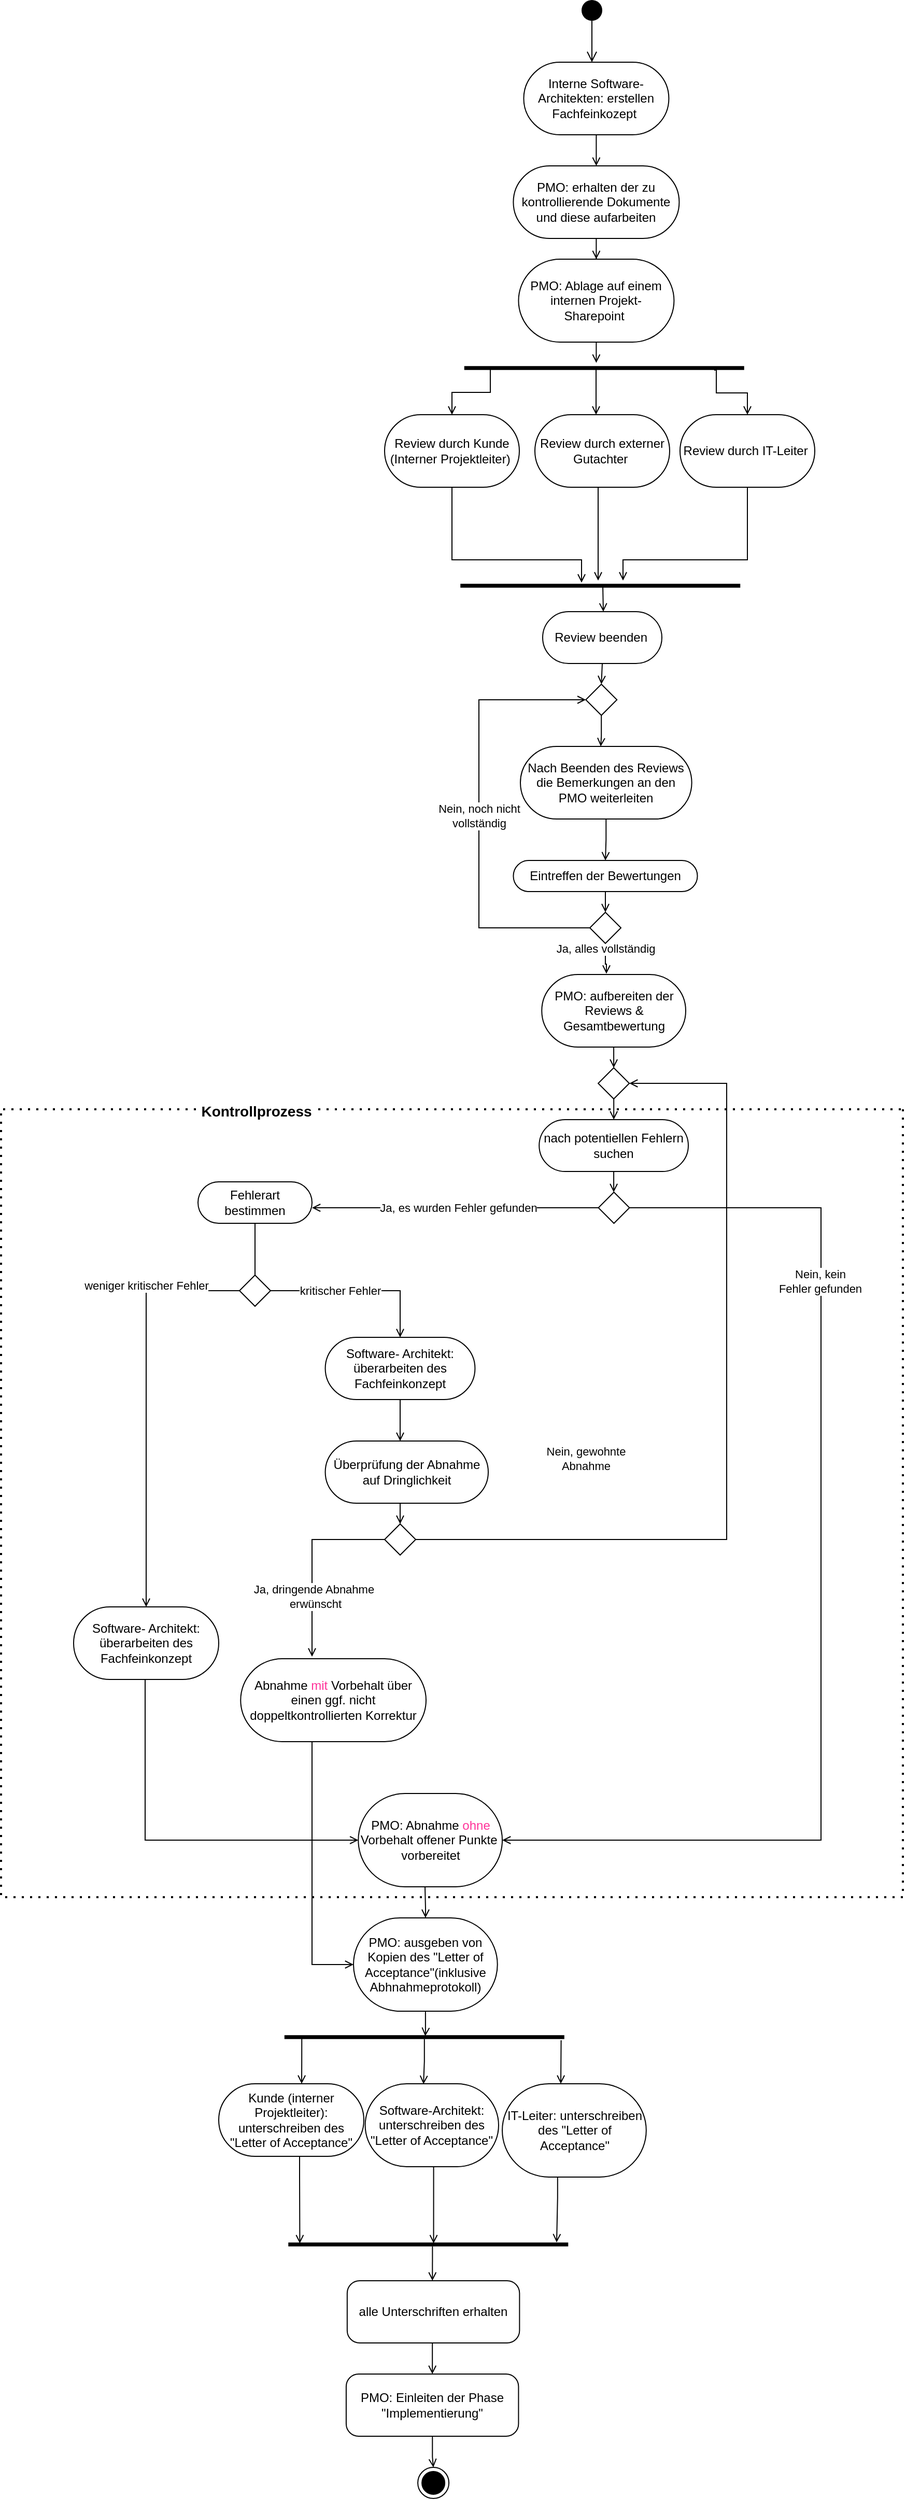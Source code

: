 <mxfile version="15.4.0" type="device"><diagram name="Page-1" id="0783ab3e-0a74-02c8-0abd-f7b4e66b4bec"><mxGraphModel dx="2187" dy="1852" grid="1" gridSize="10" guides="1" tooltips="1" connect="1" arrows="1" fold="1" page="1" pageScale="1" pageWidth="850" pageHeight="1100" background="none" math="0" shadow="0"><root><mxCell id="0"/><mxCell id="1" parent="0"/><mxCell id="ULhMSl2Y7lScJVa_O-WQ-25" style="edgeStyle=orthogonalEdgeStyle;rounded=1;orthogonalLoop=1;jettySize=auto;html=1;exitX=0.5;exitY=1;exitDx=0;exitDy=0;entryX=0.5;entryY=0;entryDx=0;entryDy=0;endArrow=open;endFill=0;" parent="1" source="ULhMSl2Y7lScJVa_O-WQ-11" target="ULhMSl2Y7lScJVa_O-WQ-12" edge="1"><mxGeometry relative="1" as="geometry"><Array as="points"><mxPoint x="434" y="120"/><mxPoint x="434" y="120"/></Array></mxGeometry></mxCell><mxCell id="ULhMSl2Y7lScJVa_O-WQ-11" value="&lt;span style=&quot;font-family: &amp;#34;helvetica&amp;#34;&quot;&gt;Interne Software-Architekten: erstellen Fachfeinkozept&amp;nbsp;&lt;/span&gt;" style="rounded=1;whiteSpace=wrap;html=1;shadow=0;comic=0;labelBackgroundColor=none;strokeWidth=1;fontFamily=Verdana;fontSize=12;align=center;arcSize=50;" parent="1" vertex="1"><mxGeometry x="364.22" y="40" width="140" height="70" as="geometry"/></mxCell><mxCell id="zOavqO849AtppEhMKs_c-85" value="" style="edgeStyle=orthogonalEdgeStyle;rounded=0;orthogonalLoop=1;jettySize=auto;html=1;endArrow=open;endFill=0;" parent="1" source="ULhMSl2Y7lScJVa_O-WQ-12" target="ULhMSl2Y7lScJVa_O-WQ-13" edge="1"><mxGeometry relative="1" as="geometry"/></mxCell><mxCell id="ULhMSl2Y7lScJVa_O-WQ-12" value="&lt;span style=&quot;font-family: &amp;#34;helvetica&amp;#34;&quot;&gt;PMO: erhalten der zu kontrollierende Dokumente und diese aufarbeiten&lt;/span&gt;" style="rounded=1;whiteSpace=wrap;html=1;shadow=0;comic=0;labelBackgroundColor=none;strokeWidth=1;fontFamily=Verdana;fontSize=12;align=center;arcSize=50;" parent="1" vertex="1"><mxGeometry x="354.22" y="140" width="160" height="70" as="geometry"/></mxCell><mxCell id="zOavqO849AtppEhMKs_c-88" style="edgeStyle=orthogonalEdgeStyle;rounded=0;orthogonalLoop=1;jettySize=auto;html=1;endArrow=open;endFill=0;" parent="1" source="ULhMSl2Y7lScJVa_O-WQ-13" edge="1"><mxGeometry relative="1" as="geometry"><mxPoint x="434.22" y="330" as="targetPoint"/></mxGeometry></mxCell><mxCell id="ULhMSl2Y7lScJVa_O-WQ-13" value="&lt;span style=&quot;font-family: &amp;#34;helvetica&amp;#34;&quot;&gt;PMO: Ablage auf einem internen Projekt-Sharepoint&amp;nbsp;&lt;/span&gt;" style="rounded=1;whiteSpace=wrap;html=1;shadow=0;comic=0;labelBackgroundColor=none;strokeWidth=1;fontFamily=Verdana;fontSize=12;align=center;arcSize=50;" parent="1" vertex="1"><mxGeometry x="359.22" y="230" width="150" height="80" as="geometry"/></mxCell><mxCell id="ULhMSl2Y7lScJVa_O-WQ-40" style="edgeStyle=orthogonalEdgeStyle;rounded=0;orthogonalLoop=1;jettySize=auto;html=1;endArrow=open;endFill=0;" parent="1" edge="1"><mxGeometry relative="1" as="geometry"><mxPoint x="436" y="540" as="targetPoint"/><mxPoint x="436" y="450" as="sourcePoint"/></mxGeometry></mxCell><mxCell id="ULhMSl2Y7lScJVa_O-WQ-14" value="&lt;span style=&quot;font-family: &amp;#34;helvetica&amp;#34;&quot;&gt;Review durch externer Gutachter&amp;nbsp;&lt;/span&gt;" style="rounded=1;whiteSpace=wrap;html=1;shadow=0;comic=0;labelBackgroundColor=none;strokeWidth=1;fontFamily=Verdana;fontSize=12;align=center;arcSize=50;" parent="1" vertex="1"><mxGeometry x="375" y="380" width="130" height="70" as="geometry"/></mxCell><mxCell id="ULhMSl2Y7lScJVa_O-WQ-39" style="edgeStyle=orthogonalEdgeStyle;rounded=0;orthogonalLoop=1;jettySize=auto;html=1;exitX=0.5;exitY=1;exitDx=0;exitDy=0;endArrow=open;endFill=0;" parent="1" source="ULhMSl2Y7lScJVa_O-WQ-16" edge="1"><mxGeometry relative="1" as="geometry"><mxPoint x="420" y="542" as="targetPoint"/><Array as="points"><mxPoint x="295" y="520"/><mxPoint x="420" y="520"/><mxPoint x="420" y="542"/></Array></mxGeometry></mxCell><mxCell id="ULhMSl2Y7lScJVa_O-WQ-16" value="&lt;span style=&quot;font-family: &amp;#34;helvetica&amp;#34;&quot;&gt;Review durch Kunde (Interner Projektleiter)&amp;nbsp;&lt;/span&gt;" style="rounded=1;whiteSpace=wrap;html=1;shadow=0;comic=0;labelBackgroundColor=none;strokeWidth=1;fontFamily=Verdana;fontSize=12;align=center;arcSize=50;" parent="1" vertex="1"><mxGeometry x="230" y="380" width="130" height="70" as="geometry"/></mxCell><mxCell id="zOavqO849AtppEhMKs_c-89" style="edgeStyle=orthogonalEdgeStyle;rounded=0;orthogonalLoop=1;jettySize=auto;html=1;endArrow=open;endFill=0;" parent="1" source="ULhMSl2Y7lScJVa_O-WQ-17" edge="1"><mxGeometry relative="1" as="geometry"><mxPoint x="460" y="540" as="targetPoint"/><Array as="points"><mxPoint x="580" y="520"/><mxPoint x="460" y="520"/></Array></mxGeometry></mxCell><mxCell id="ULhMSl2Y7lScJVa_O-WQ-17" value="&lt;span style=&quot;font-family: &amp;#34;helvetica&amp;#34;&quot;&gt;Review durch IT-Leiter&amp;nbsp;&lt;/span&gt;" style="rounded=1;whiteSpace=wrap;html=1;shadow=0;comic=0;labelBackgroundColor=none;strokeWidth=1;fontFamily=Verdana;fontSize=12;align=center;arcSize=50;" parent="1" vertex="1"><mxGeometry x="515" y="380" width="130" height="70" as="geometry"/></mxCell><mxCell id="ULhMSl2Y7lScJVa_O-WQ-21" value="" style="ellipse;fillColor=#000000;strokeColor=none;" parent="1" vertex="1"><mxGeometry x="420" y="-20" width="20" height="20" as="geometry"/></mxCell><mxCell id="ULhMSl2Y7lScJVa_O-WQ-22" style="edgeStyle=orthogonalEdgeStyle;rounded=0;orthogonalLoop=1;jettySize=auto;html=1;exitX=0.5;exitY=1;exitDx=0;exitDy=0;" parent="1" source="ULhMSl2Y7lScJVa_O-WQ-21" target="ULhMSl2Y7lScJVa_O-WQ-21" edge="1"><mxGeometry relative="1" as="geometry"/></mxCell><mxCell id="ULhMSl2Y7lScJVa_O-WQ-23" value="" style="endArrow=open;startArrow=none;endFill=0;startFill=0;endSize=8;html=1;verticalAlign=bottom;labelBackgroundColor=none;strokeWidth=1;rounded=0;edgeStyle=orthogonalEdgeStyle;exitX=0.5;exitY=1;exitDx=0;exitDy=0;" parent="1" source="ULhMSl2Y7lScJVa_O-WQ-21" edge="1"><mxGeometry width="160" relative="1" as="geometry"><mxPoint x="320" y="20" as="sourcePoint"/><mxPoint x="430" y="40" as="targetPoint"/></mxGeometry></mxCell><mxCell id="ULhMSl2Y7lScJVa_O-WQ-35" style="edgeStyle=orthogonalEdgeStyle;rounded=0;orthogonalLoop=1;jettySize=auto;html=1;entryX=0.5;entryY=0;entryDx=0;entryDy=0;endArrow=open;endFill=0;exitX=0.767;exitY=0.907;exitDx=0;exitDy=0;exitPerimeter=0;" parent="1" source="ULhMSl2Y7lScJVa_O-WQ-27" target="ULhMSl2Y7lScJVa_O-WQ-16" edge="1"><mxGeometry relative="1" as="geometry"/></mxCell><mxCell id="ULhMSl2Y7lScJVa_O-WQ-36" style="edgeStyle=orthogonalEdgeStyle;rounded=0;orthogonalLoop=1;jettySize=auto;html=1;entryX=0.5;entryY=0;entryDx=0;entryDy=0;endArrow=open;endFill=0;exitX=0.767;exitY=0.525;exitDx=0;exitDy=0;exitPerimeter=0;" parent="1" edge="1"><mxGeometry relative="1" as="geometry"><mxPoint x="429.125" y="336.001" as="sourcePoint"/><mxPoint x="434" y="380" as="targetPoint"/><Array as="points"><mxPoint x="434" y="336"/></Array></mxGeometry></mxCell><mxCell id="ULhMSl2Y7lScJVa_O-WQ-37" style="edgeStyle=orthogonalEdgeStyle;rounded=0;orthogonalLoop=1;jettySize=auto;html=1;endArrow=open;endFill=0;exitX=1.033;exitY=0.107;exitDx=0;exitDy=0;exitPerimeter=0;" parent="1" source="ULhMSl2Y7lScJVa_O-WQ-27" target="ULhMSl2Y7lScJVa_O-WQ-17" edge="1"><mxGeometry relative="1" as="geometry"><Array as="points"><mxPoint x="550" y="337"/><mxPoint x="550" y="359"/><mxPoint x="580" y="359"/></Array></mxGeometry></mxCell><mxCell id="ULhMSl2Y7lScJVa_O-WQ-27" value="" style="html=1;points=[];perimeter=orthogonalPerimeter;fillColor=#000000;strokeColor=none;rotation=90;" parent="1" vertex="1"><mxGeometry x="440" y="200" width="3.75" height="270" as="geometry"/></mxCell><mxCell id="zOavqO849AtppEhMKs_c-68" style="edgeStyle=orthogonalEdgeStyle;rounded=0;orthogonalLoop=1;jettySize=auto;html=1;entryX=0.5;entryY=0;entryDx=0;entryDy=0;endArrow=open;endFill=0;" parent="1" source="ULhMSl2Y7lScJVa_O-WQ-42" target="zOavqO849AtppEhMKs_c-67" edge="1"><mxGeometry relative="1" as="geometry"/></mxCell><mxCell id="ULhMSl2Y7lScJVa_O-WQ-42" value="&lt;span style=&quot;font-family: &amp;#34;helvetica&amp;#34;&quot;&gt;Nach Beenden des Reviews die Bemerkungen an den PMO weiterleiten&lt;/span&gt;" style="rounded=1;whiteSpace=wrap;html=1;shadow=0;comic=0;labelBackgroundColor=none;strokeWidth=1;fontFamily=Verdana;fontSize=12;align=center;arcSize=50;" parent="1" vertex="1"><mxGeometry x="361" y="700" width="165.31" height="70" as="geometry"/></mxCell><mxCell id="ULhMSl2Y7lScJVa_O-WQ-44" value="" style="html=1;points=[];perimeter=orthogonalPerimeter;fillColor=#000000;strokeColor=none;rotation=90;" parent="1" vertex="1"><mxGeometry x="436.25" y="410" width="3.75" height="270" as="geometry"/></mxCell><mxCell id="ULhMSl2Y7lScJVa_O-WQ-50" style="edgeStyle=orthogonalEdgeStyle;rounded=0;orthogonalLoop=1;jettySize=auto;html=1;endArrow=open;endFill=0;entryX=0.449;entryY=-0.011;entryDx=0;entryDy=0;entryPerimeter=0;" parent="1" source="ULhMSl2Y7lScJVa_O-WQ-48" target="ULhMSl2Y7lScJVa_O-WQ-67" edge="1"><mxGeometry relative="1" as="geometry"><mxPoint x="444.13" y="920" as="targetPoint"/></mxGeometry></mxCell><mxCell id="ULhMSl2Y7lScJVa_O-WQ-55" value="Ja, alles vollständig" style="edgeLabel;html=1;align=center;verticalAlign=middle;resizable=0;points=[];" parent="ULhMSl2Y7lScJVa_O-WQ-50" vertex="1" connectable="0"><mxGeometry x="0.2" y="4" relative="1" as="geometry"><mxPoint x="-4" y="-13" as="offset"/></mxGeometry></mxCell><mxCell id="ULhMSl2Y7lScJVa_O-WQ-51" value="Nein, noch nicht &lt;br&gt;vollständig" style="edgeStyle=orthogonalEdgeStyle;rounded=0;orthogonalLoop=1;jettySize=auto;html=1;exitX=0;exitY=0.5;exitDx=0;exitDy=0;endArrow=open;endFill=0;entryX=0;entryY=0.5;entryDx=0;entryDy=0;" parent="1" source="ULhMSl2Y7lScJVa_O-WQ-48" target="ULhMSl2Y7lScJVa_O-WQ-57" edge="1"><mxGeometry relative="1" as="geometry"><mxPoint x="311.13" y="760" as="targetPoint"/><Array as="points"><mxPoint x="321" y="875"/><mxPoint x="321" y="655"/></Array></mxGeometry></mxCell><mxCell id="ULhMSl2Y7lScJVa_O-WQ-48" value="" style="rhombus;" parent="1" vertex="1"><mxGeometry x="428" y="860" width="30" height="30" as="geometry"/></mxCell><mxCell id="ULhMSl2Y7lScJVa_O-WQ-61" value="" style="edgeStyle=orthogonalEdgeStyle;rounded=0;orthogonalLoop=1;jettySize=auto;html=1;endArrow=open;endFill=0;entryX=0.469;entryY=0;entryDx=0;entryDy=0;entryPerimeter=0;" parent="1" source="ULhMSl2Y7lScJVa_O-WQ-57" target="ULhMSl2Y7lScJVa_O-WQ-42" edge="1"><mxGeometry relative="1" as="geometry"><mxPoint x="444.13" y="700" as="targetPoint"/></mxGeometry></mxCell><mxCell id="ULhMSl2Y7lScJVa_O-WQ-57" value="" style="rhombus;" parent="1" vertex="1"><mxGeometry x="424.13" y="640" width="30" height="30" as="geometry"/></mxCell><mxCell id="ULhMSl2Y7lScJVa_O-WQ-65" style="edgeStyle=orthogonalEdgeStyle;rounded=0;orthogonalLoop=1;jettySize=auto;html=1;exitX=0.5;exitY=1;exitDx=0;exitDy=0;entryX=0.5;entryY=0;entryDx=0;entryDy=0;endArrow=open;endFill=0;" parent="1" source="ULhMSl2Y7lScJVa_O-WQ-62" target="ULhMSl2Y7lScJVa_O-WQ-57" edge="1"><mxGeometry relative="1" as="geometry"/></mxCell><mxCell id="ULhMSl2Y7lScJVa_O-WQ-62" value="&lt;span style=&quot;font-family: &amp;#34;helvetica&amp;#34;&quot;&gt;Review beenden&amp;nbsp;&lt;/span&gt;" style="rounded=1;whiteSpace=wrap;html=1;shadow=0;comic=0;labelBackgroundColor=none;strokeWidth=1;fontFamily=Verdana;fontSize=12;align=center;arcSize=50;" parent="1" vertex="1"><mxGeometry x="382.5" y="570" width="115" height="50" as="geometry"/></mxCell><mxCell id="zOavqO849AtppEhMKs_c-75" value="" style="edgeStyle=orthogonalEdgeStyle;rounded=0;orthogonalLoop=1;jettySize=auto;html=1;endArrow=open;endFill=0;" parent="1" source="ULhMSl2Y7lScJVa_O-WQ-67" target="zOavqO849AtppEhMKs_c-73" edge="1"><mxGeometry relative="1" as="geometry"/></mxCell><mxCell id="ULhMSl2Y7lScJVa_O-WQ-67" value="&lt;span style=&quot;font-family: &amp;#34;helvetica&amp;#34;&quot;&gt;PMO: aufbereiten der Reviews &amp;amp; Gesamtbewertung&lt;/span&gt;" style="rounded=1;whiteSpace=wrap;html=1;shadow=0;comic=0;labelBackgroundColor=none;strokeWidth=1;fontFamily=Verdana;fontSize=12;align=center;arcSize=50;" parent="1" vertex="1"><mxGeometry x="381.63" y="920" width="138.87" height="70" as="geometry"/></mxCell><mxCell id="ULhMSl2Y7lScJVa_O-WQ-73" style="edgeStyle=orthogonalEdgeStyle;rounded=0;orthogonalLoop=1;jettySize=auto;html=1;endArrow=open;endFill=0;exitX=1;exitY=0.5;exitDx=0;exitDy=0;entryX=1;entryY=0.5;entryDx=0;entryDy=0;" parent="1" source="ULhMSl2Y7lScJVa_O-WQ-68" target="zOavqO849AtppEhMKs_c-11" edge="1"><mxGeometry relative="1" as="geometry"><mxPoint x="329.425" y="1894.03" as="targetPoint"/><mxPoint x="495.371" y="1117.049" as="sourcePoint"/><Array as="points"><mxPoint x="651" y="1145"/><mxPoint x="651" y="1755"/></Array></mxGeometry></mxCell><mxCell id="zOavqO849AtppEhMKs_c-9" value="Nein, kein &lt;br&gt;Fehler gefunden" style="edgeLabel;html=1;align=center;verticalAlign=middle;resizable=0;points=[];" parent="ULhMSl2Y7lScJVa_O-WQ-73" vertex="1" connectable="0"><mxGeometry x="-0.548" relative="1" as="geometry"><mxPoint x="-1" y="6" as="offset"/></mxGeometry></mxCell><mxCell id="ULhMSl2Y7lScJVa_O-WQ-74" style="edgeStyle=orthogonalEdgeStyle;rounded=0;orthogonalLoop=1;jettySize=auto;html=1;endArrow=open;endFill=0;exitX=0;exitY=0.5;exitDx=0;exitDy=0;" parent="1" source="ULhMSl2Y7lScJVa_O-WQ-68" target="ULhMSl2Y7lScJVa_O-WQ-76" edge="1"><mxGeometry relative="1" as="geometry"><mxPoint x="150.13" y="1115" as="targetPoint"/><Array as="points"><mxPoint x="200" y="1145"/><mxPoint x="200" y="1145"/></Array><mxPoint x="434.43" y="1114.76" as="sourcePoint"/></mxGeometry></mxCell><mxCell id="ULhMSl2Y7lScJVa_O-WQ-75" value="Ja, es wurden Fehler gefunden" style="edgeLabel;html=1;align=center;verticalAlign=middle;resizable=0;points=[];" parent="ULhMSl2Y7lScJVa_O-WQ-74" vertex="1" connectable="0"><mxGeometry x="-0.024" y="3" relative="1" as="geometry"><mxPoint x="-1" y="-3" as="offset"/></mxGeometry></mxCell><mxCell id="ULhMSl2Y7lScJVa_O-WQ-68" value="" style="rhombus;" parent="1" vertex="1"><mxGeometry x="436.25" y="1130" width="30" height="30" as="geometry"/></mxCell><mxCell id="ULhMSl2Y7lScJVa_O-WQ-77" style="edgeStyle=orthogonalEdgeStyle;rounded=0;orthogonalLoop=1;jettySize=auto;html=1;exitX=0.5;exitY=1;exitDx=0;exitDy=0;endArrow=open;endFill=0;entryX=0.5;entryY=0;entryDx=0;entryDy=0;" parent="1" source="ULhMSl2Y7lScJVa_O-WQ-76" target="ULhMSl2Y7lScJVa_O-WQ-78" edge="1"><mxGeometry relative="1" as="geometry"><mxPoint x="49" y="1220" as="targetPoint"/><Array as="points"><mxPoint x="105" y="1230"/><mxPoint x="105" y="1230"/></Array></mxGeometry></mxCell><mxCell id="ULhMSl2Y7lScJVa_O-WQ-76" value="&lt;span style=&quot;font-family: &amp;#34;helvetica&amp;#34;&quot;&gt;Fehlerart bestimmen&lt;/span&gt;" style="rounded=1;whiteSpace=wrap;html=1;shadow=0;comic=0;labelBackgroundColor=none;strokeWidth=1;fontFamily=Verdana;fontSize=12;align=center;arcSize=50;" parent="1" vertex="1"><mxGeometry x="50" y="1120" width="110" height="40" as="geometry"/></mxCell><mxCell id="ULhMSl2Y7lScJVa_O-WQ-79" style="edgeStyle=orthogonalEdgeStyle;rounded=0;orthogonalLoop=1;jettySize=auto;html=1;endArrow=open;endFill=0;exitX=0;exitY=0.5;exitDx=0;exitDy=0;entryX=0.5;entryY=0;entryDx=0;entryDy=0;" parent="1" source="ULhMSl2Y7lScJVa_O-WQ-78" target="zOavqO849AtppEhMKs_c-10" edge="1"><mxGeometry relative="1" as="geometry"><mxPoint x="-80" y="1340" as="targetPoint"/><mxPoint x="34.44" y="1194.41" as="sourcePoint"/></mxGeometry></mxCell><mxCell id="ULhMSl2Y7lScJVa_O-WQ-82" value="weniger kritischer Fehler" style="edgeLabel;html=1;align=center;verticalAlign=middle;resizable=0;points=[];" parent="ULhMSl2Y7lScJVa_O-WQ-79" vertex="1" connectable="0"><mxGeometry x="-0.08" y="-3" relative="1" as="geometry"><mxPoint x="3" y="-97" as="offset"/></mxGeometry></mxCell><mxCell id="zOavqO849AtppEhMKs_c-25" style="edgeStyle=orthogonalEdgeStyle;rounded=0;orthogonalLoop=1;jettySize=auto;html=1;endArrow=open;endFill=0;" parent="1" source="ULhMSl2Y7lScJVa_O-WQ-78" target="zOavqO849AtppEhMKs_c-24" edge="1"><mxGeometry relative="1" as="geometry"/></mxCell><mxCell id="zOavqO849AtppEhMKs_c-36" value="kritischer Fehler" style="edgeLabel;html=1;align=center;verticalAlign=middle;resizable=0;points=[];" parent="zOavqO849AtppEhMKs_c-25" vertex="1" connectable="0"><mxGeometry x="-0.213" relative="1" as="geometry"><mxPoint as="offset"/></mxGeometry></mxCell><mxCell id="ULhMSl2Y7lScJVa_O-WQ-78" value="" style="rhombus;" parent="1" vertex="1"><mxGeometry x="90" y="1210" width="30" height="30" as="geometry"/></mxCell><mxCell id="zOavqO849AtppEhMKs_c-12" style="edgeStyle=orthogonalEdgeStyle;rounded=0;orthogonalLoop=1;jettySize=auto;html=1;endArrow=open;endFill=0;entryX=0;entryY=0.5;entryDx=0;entryDy=0;" parent="1" source="zOavqO849AtppEhMKs_c-10" target="zOavqO849AtppEhMKs_c-11" edge="1"><mxGeometry relative="1" as="geometry"><mxPoint x="140" y="1855" as="targetPoint"/><Array as="points"><mxPoint x="-1" y="1755"/></Array></mxGeometry></mxCell><mxCell id="zOavqO849AtppEhMKs_c-10" value="&lt;span style=&quot;font-family: &amp;#34;helvetica&amp;#34;&quot;&gt;Software- Architekt: überarbeiten des Fachfeinkonzept&lt;/span&gt;" style="rounded=1;whiteSpace=wrap;html=1;shadow=0;comic=0;labelBackgroundColor=none;strokeWidth=1;fontFamily=Verdana;fontSize=12;align=center;arcSize=50;" parent="1" vertex="1"><mxGeometry x="-70" y="1530" width="140" height="70" as="geometry"/></mxCell><mxCell id="zOavqO849AtppEhMKs_c-77" style="edgeStyle=orthogonalEdgeStyle;rounded=0;orthogonalLoop=1;jettySize=auto;html=1;endArrow=open;endFill=0;" parent="1" target="zOavqO849AtppEhMKs_c-38" edge="1"><mxGeometry relative="1" as="geometry"><mxPoint x="269" y="1800" as="sourcePoint"/><Array as="points"/></mxGeometry></mxCell><mxCell id="zOavqO849AtppEhMKs_c-11" value="&lt;font face=&quot;helvetica&quot;&gt;PMO: Abnahme &lt;font color=&quot;#ff3399&quot;&gt;ohne&lt;/font&gt; Vorbehalt offener Punkte&amp;nbsp; vorbereitet&lt;/font&gt;" style="rounded=1;whiteSpace=wrap;html=1;shadow=0;comic=0;labelBackgroundColor=none;strokeWidth=1;fontFamily=Verdana;fontSize=12;align=center;arcSize=50;" parent="1" vertex="1"><mxGeometry x="204.66" y="1710" width="138.87" height="90" as="geometry"/></mxCell><mxCell id="zOavqO849AtppEhMKs_c-28" style="edgeStyle=orthogonalEdgeStyle;rounded=0;orthogonalLoop=1;jettySize=auto;html=1;endArrow=open;endFill=0;entryX=1;entryY=0.5;entryDx=0;entryDy=0;" parent="1" source="zOavqO849AtppEhMKs_c-14" target="zOavqO849AtppEhMKs_c-73" edge="1"><mxGeometry relative="1" as="geometry"><mxPoint x="450" y="1150" as="targetPoint"/><Array as="points"><mxPoint x="560" y="1465"/><mxPoint x="560" y="1025"/></Array></mxGeometry></mxCell><mxCell id="zOavqO849AtppEhMKs_c-29" value="Nein, gewohnte &lt;br&gt;Abnahme&lt;br&gt;" style="edgeLabel;html=1;align=center;verticalAlign=middle;resizable=0;points=[];" parent="zOavqO849AtppEhMKs_c-28" vertex="1" connectable="0"><mxGeometry x="-0.085" y="-2" relative="1" as="geometry"><mxPoint x="-138" y="3" as="offset"/></mxGeometry></mxCell><mxCell id="zOavqO849AtppEhMKs_c-30" style="edgeStyle=orthogonalEdgeStyle;rounded=0;orthogonalLoop=1;jettySize=auto;html=1;endArrow=open;endFill=0;" parent="1" source="zOavqO849AtppEhMKs_c-14" edge="1"><mxGeometry relative="1" as="geometry"><mxPoint x="160" y="1578" as="targetPoint"/><Array as="points"><mxPoint x="160" y="1465"/><mxPoint x="160" y="1578"/></Array></mxGeometry></mxCell><mxCell id="zOavqO849AtppEhMKs_c-31" value="Ja, dringende Abnahme&amp;nbsp;&lt;br&gt;erwünscht" style="edgeLabel;html=1;align=center;verticalAlign=middle;resizable=0;points=[];" parent="zOavqO849AtppEhMKs_c-30" vertex="1" connectable="0"><mxGeometry x="0.137" y="3" relative="1" as="geometry"><mxPoint y="21" as="offset"/></mxGeometry></mxCell><mxCell id="zOavqO849AtppEhMKs_c-14" value="" style="rhombus;" parent="1" vertex="1"><mxGeometry x="230" y="1450" width="30" height="30" as="geometry"/></mxCell><mxCell id="zOavqO849AtppEhMKs_c-58" style="edgeStyle=orthogonalEdgeStyle;rounded=0;orthogonalLoop=1;jettySize=auto;html=1;endArrow=open;endFill=0;" parent="1" source="zOavqO849AtppEhMKs_c-24" target="zOavqO849AtppEhMKs_c-57" edge="1"><mxGeometry relative="1" as="geometry"><Array as="points"><mxPoint x="245" y="1360"/><mxPoint x="245" y="1360"/></Array></mxGeometry></mxCell><mxCell id="zOavqO849AtppEhMKs_c-24" value="&lt;span style=&quot;font-family: &amp;#34;helvetica&amp;#34;&quot;&gt;Software- Architekt: überarbeiten des Fachfeinkonzept&lt;/span&gt;" style="rounded=1;whiteSpace=wrap;html=1;shadow=0;comic=0;labelBackgroundColor=none;strokeWidth=1;fontFamily=Verdana;fontSize=12;align=center;arcSize=50;" parent="1" vertex="1"><mxGeometry x="172.79" y="1270" width="144.43" height="60" as="geometry"/></mxCell><mxCell id="zOavqO849AtppEhMKs_c-37" style="edgeStyle=orthogonalEdgeStyle;rounded=0;orthogonalLoop=1;jettySize=auto;html=1;endArrow=open;endFill=0;entryX=0;entryY=0.5;entryDx=0;entryDy=0;" parent="1" source="zOavqO849AtppEhMKs_c-32" target="zOavqO849AtppEhMKs_c-38" edge="1"><mxGeometry relative="1" as="geometry"><Array as="points"><mxPoint x="160" y="1875"/></Array></mxGeometry></mxCell><mxCell id="zOavqO849AtppEhMKs_c-32" value="&lt;span style=&quot;font-family: &amp;#34;helvetica&amp;#34;&quot;&gt;Abnahme &lt;font color=&quot;#ff3399&quot;&gt;mit&lt;/font&gt; Vorbehalt über einen ggf. nicht doppeltkontrollierten Korrektur&lt;/span&gt;" style="rounded=1;whiteSpace=wrap;html=1;shadow=0;comic=0;labelBackgroundColor=none;strokeWidth=1;fontFamily=Verdana;fontSize=12;align=center;arcSize=50;" parent="1" vertex="1"><mxGeometry x="91.13" y="1580" width="178.87" height="80" as="geometry"/></mxCell><mxCell id="zOavqO849AtppEhMKs_c-35" style="edgeStyle=orthogonalEdgeStyle;rounded=0;orthogonalLoop=1;jettySize=auto;html=1;exitX=0.729;exitY=0.517;exitDx=0;exitDy=0;endArrow=open;endFill=0;exitPerimeter=0;" parent="1" edge="1"><mxGeometry relative="1" as="geometry"><mxPoint x="440.535" y="545.859" as="sourcePoint"/><mxPoint x="441" y="570" as="targetPoint"/></mxGeometry></mxCell><mxCell id="zOavqO849AtppEhMKs_c-78" style="edgeStyle=orthogonalEdgeStyle;rounded=0;orthogonalLoop=1;jettySize=auto;html=1;endArrow=open;endFill=0;entryX=0.233;entryY=0.497;entryDx=0;entryDy=0;entryPerimeter=0;" parent="1" source="zOavqO849AtppEhMKs_c-38" target="zOavqO849AtppEhMKs_c-41" edge="1"><mxGeometry relative="1" as="geometry"><mxPoint x="269.435" y="1940" as="targetPoint"/></mxGeometry></mxCell><mxCell id="zOavqO849AtppEhMKs_c-38" value="&lt;font face=&quot;helvetica&quot;&gt;PMO: ausgeben von Kopien des &quot;Letter of Acceptance&quot;(inklusive Abhnahmeprotokoll)&lt;/font&gt;" style="rounded=1;whiteSpace=wrap;html=1;shadow=0;comic=0;labelBackgroundColor=none;strokeWidth=1;fontFamily=Verdana;fontSize=12;align=center;arcSize=50;" parent="1" vertex="1"><mxGeometry x="200" y="1830" width="138.87" height="90" as="geometry"/></mxCell><mxCell id="zOavqO849AtppEhMKs_c-42" style="edgeStyle=orthogonalEdgeStyle;rounded=0;orthogonalLoop=1;jettySize=auto;html=1;endArrow=open;endFill=0;exitX=0.66;exitY=0.938;exitDx=0;exitDy=0;exitPerimeter=0;" parent="1" edge="1" source="zOavqO849AtppEhMKs_c-41"><mxGeometry relative="1" as="geometry"><mxPoint x="150" y="1990" as="targetPoint"/><mxPoint x="150.085" y="1948.24" as="sourcePoint"/><Array as="points"/></mxGeometry></mxCell><mxCell id="zOavqO849AtppEhMKs_c-80" style="edgeStyle=orthogonalEdgeStyle;rounded=0;orthogonalLoop=1;jettySize=auto;html=1;entryX=0.437;entryY=0.004;entryDx=0;entryDy=0;entryPerimeter=0;endArrow=open;endFill=0;" parent="1" source="zOavqO849AtppEhMKs_c-41" target="zOavqO849AtppEhMKs_c-79" edge="1"><mxGeometry relative="1" as="geometry"/></mxCell><mxCell id="zOavqO849AtppEhMKs_c-41" value="" style="html=1;points=[];perimeter=orthogonalPerimeter;fillColor=#000000;strokeColor=none;rotation=90;" parent="1" vertex="1"><mxGeometry x="266.52" y="1810" width="3.75" height="270" as="geometry"/></mxCell><mxCell id="zOavqO849AtppEhMKs_c-44" value="&lt;font face=&quot;helvetica&quot;&gt;Kunde (interner Projektleiter): unterschreiben des &quot;Letter of Acceptance&quot;&lt;/font&gt;" style="rounded=1;whiteSpace=wrap;html=1;shadow=0;comic=0;labelBackgroundColor=none;strokeWidth=1;fontFamily=Verdana;fontSize=12;align=center;arcSize=50;" parent="1" vertex="1"><mxGeometry x="70" y="1990" width="140" height="70" as="geometry"/></mxCell><mxCell id="zOavqO849AtppEhMKs_c-45" value="&lt;font face=&quot;helvetica&quot;&gt;IT-Leiter: unterschreiben des &quot;Letter of Acceptance&quot;&lt;/font&gt;" style="rounded=1;whiteSpace=wrap;html=1;shadow=0;comic=0;labelBackgroundColor=none;strokeWidth=1;fontFamily=Verdana;fontSize=12;align=center;arcSize=50;" parent="1" vertex="1"><mxGeometry x="343.53" y="1990" width="138.87" height="90" as="geometry"/></mxCell><mxCell id="zOavqO849AtppEhMKs_c-47" style="edgeStyle=orthogonalEdgeStyle;rounded=0;orthogonalLoop=1;jettySize=auto;html=1;endArrow=open;endFill=0;entryX=0.5;entryY=0;entryDx=0;entryDy=0;" parent="1" edge="1"><mxGeometry relative="1" as="geometry"><mxPoint x="400.005" y="1990" as="targetPoint"/><mxPoint x="400.31" y="1950" as="sourcePoint"/><Array as="points"><mxPoint x="400.31" y="1948"/></Array></mxGeometry></mxCell><mxCell id="zOavqO849AtppEhMKs_c-53" style="edgeStyle=orthogonalEdgeStyle;rounded=0;orthogonalLoop=1;jettySize=auto;html=1;endArrow=open;endFill=0;" parent="1" edge="1"><mxGeometry relative="1" as="geometry"><mxPoint x="276.145" y="2180" as="targetPoint"/><mxPoint x="276.2" y="2146.875" as="sourcePoint"/></mxGeometry></mxCell><mxCell id="zOavqO849AtppEhMKs_c-48" value="" style="html=1;points=[];perimeter=orthogonalPerimeter;fillColor=#000000;strokeColor=none;rotation=90;" parent="1" vertex="1"><mxGeometry x="270.27" y="2010" width="3.75" height="270" as="geometry"/></mxCell><mxCell id="zOavqO849AtppEhMKs_c-50" style="edgeStyle=orthogonalEdgeStyle;rounded=0;orthogonalLoop=1;jettySize=auto;html=1;endArrow=open;endFill=0;exitX=0.5;exitY=1;exitDx=0;exitDy=0;entryX=0.233;entryY=0.959;entryDx=0;entryDy=0;entryPerimeter=0;" parent="1" source="zOavqO849AtppEhMKs_c-44" target="zOavqO849AtppEhMKs_c-48" edge="1"><mxGeometry relative="1" as="geometry"><mxPoint x="191.905" y="2143.414" as="targetPoint"/><mxPoint x="200.045" y="1956.24" as="sourcePoint"/><Array as="points"><mxPoint x="148" y="2060"/><mxPoint x="148" y="2080"/></Array></mxGeometry></mxCell><mxCell id="zOavqO849AtppEhMKs_c-51" style="edgeStyle=orthogonalEdgeStyle;rounded=0;orthogonalLoop=1;jettySize=auto;html=1;endArrow=open;endFill=0;exitX=0.5;exitY=1;exitDx=0;exitDy=0;" parent="1" edge="1"><mxGeometry relative="1" as="geometry"><mxPoint x="396" y="2143" as="targetPoint"/><mxPoint x="396.905" y="2080" as="sourcePoint"/><Array as="points"><mxPoint x="397" y="2100"/><mxPoint x="396" y="2100"/><mxPoint x="396" y="2143"/></Array></mxGeometry></mxCell><mxCell id="zOavqO849AtppEhMKs_c-82" style="edgeStyle=orthogonalEdgeStyle;rounded=0;orthogonalLoop=1;jettySize=auto;html=1;endArrow=open;endFill=0;" parent="1" source="zOavqO849AtppEhMKs_c-54" target="zOavqO849AtppEhMKs_c-83" edge="1"><mxGeometry relative="1" as="geometry"><mxPoint x="276.085" y="2360" as="targetPoint"/></mxGeometry></mxCell><mxCell id="zOavqO849AtppEhMKs_c-54" value="&lt;font face=&quot;helvetica&quot;&gt;PMO: Einleiten der Phase &quot;Implementierung&quot;&lt;/font&gt;" style="rounded=1;whiteSpace=wrap;html=1;shadow=0;comic=0;labelBackgroundColor=none;strokeWidth=1;fontFamily=Verdana;fontSize=12;align=center;arcSize=20;" parent="1" vertex="1"><mxGeometry x="192.96" y="2270" width="166.25" height="60" as="geometry"/></mxCell><mxCell id="zOavqO849AtppEhMKs_c-59" style="edgeStyle=orthogonalEdgeStyle;rounded=0;orthogonalLoop=1;jettySize=auto;html=1;entryX=0.5;entryY=0;entryDx=0;entryDy=0;endArrow=open;endFill=0;" parent="1" source="zOavqO849AtppEhMKs_c-57" target="zOavqO849AtppEhMKs_c-14" edge="1"><mxGeometry relative="1" as="geometry"><Array as="points"><mxPoint x="245" y="1440"/><mxPoint x="245" y="1440"/></Array></mxGeometry></mxCell><mxCell id="zOavqO849AtppEhMKs_c-57" value="&lt;span style=&quot;font-family: &amp;#34;helvetica&amp;#34;&quot;&gt;Überprüfung der Abnahme auf Dringlichkeit&lt;/span&gt;" style="rounded=1;whiteSpace=wrap;html=1;shadow=0;comic=0;labelBackgroundColor=none;strokeWidth=1;fontFamily=Verdana;fontSize=12;align=center;arcSize=50;" parent="1" vertex="1"><mxGeometry x="172.79" y="1370" width="157.21" height="60" as="geometry"/></mxCell><mxCell id="zOavqO849AtppEhMKs_c-74" value="" style="edgeStyle=orthogonalEdgeStyle;rounded=0;orthogonalLoop=1;jettySize=auto;html=1;endArrow=open;endFill=0;entryX=0.5;entryY=0;entryDx=0;entryDy=0;" parent="1" source="zOavqO849AtppEhMKs_c-62" target="ULhMSl2Y7lScJVa_O-WQ-68" edge="1"><mxGeometry relative="1" as="geometry"/></mxCell><mxCell id="zOavqO849AtppEhMKs_c-62" value="&lt;font face=&quot;helvetica&quot;&gt;nach potentiellen Fehlern suchen&lt;/font&gt;" style="rounded=1;whiteSpace=wrap;html=1;shadow=0;comic=0;labelBackgroundColor=none;strokeWidth=1;fontFamily=Verdana;fontSize=12;align=center;arcSize=50;" parent="1" vertex="1"><mxGeometry x="379.13" y="1060" width="143.87" height="50" as="geometry"/></mxCell><mxCell id="zOavqO849AtppEhMKs_c-69" style="edgeStyle=orthogonalEdgeStyle;rounded=0;orthogonalLoop=1;jettySize=auto;html=1;exitX=0.5;exitY=1;exitDx=0;exitDy=0;entryX=0.5;entryY=0;entryDx=0;entryDy=0;endArrow=open;endFill=0;" parent="1" source="zOavqO849AtppEhMKs_c-67" target="ULhMSl2Y7lScJVa_O-WQ-48" edge="1"><mxGeometry relative="1" as="geometry"/></mxCell><mxCell id="zOavqO849AtppEhMKs_c-67" value="&lt;span style=&quot;font-family: &amp;#34;helvetica&amp;#34;&quot;&gt;Eintreffen der Bewertungen&lt;/span&gt;" style="rounded=1;whiteSpace=wrap;html=1;shadow=0;comic=0;labelBackgroundColor=none;strokeWidth=1;fontFamily=Verdana;fontSize=12;align=center;arcSize=50;" parent="1" vertex="1"><mxGeometry x="354.22" y="810" width="177.56" height="30" as="geometry"/></mxCell><mxCell id="zOavqO849AtppEhMKs_c-71" style="edgeStyle=orthogonalEdgeStyle;rounded=0;orthogonalLoop=1;jettySize=auto;html=1;entryX=0.5;entryY=0;entryDx=0;entryDy=0;endArrow=open;endFill=0;" parent="1" source="zOavqO849AtppEhMKs_c-70" target="zOavqO849AtppEhMKs_c-54" edge="1"><mxGeometry relative="1" as="geometry"><Array as="points"><mxPoint x="275.96" y="2260"/></Array></mxGeometry></mxCell><mxCell id="zOavqO849AtppEhMKs_c-70" value="&lt;font face=&quot;helvetica&quot;&gt;alle Unterschriften erhalten&lt;/font&gt;" style="rounded=1;whiteSpace=wrap;html=1;shadow=0;comic=0;labelBackgroundColor=none;strokeWidth=1;fontFamily=Verdana;fontSize=12;align=center;arcSize=20;" parent="1" vertex="1"><mxGeometry x="193.93" y="2180" width="166.25" height="60" as="geometry"/></mxCell><mxCell id="zOavqO849AtppEhMKs_c-76" value="" style="edgeStyle=orthogonalEdgeStyle;rounded=0;orthogonalLoop=1;jettySize=auto;html=1;endArrow=open;endFill=0;" parent="1" source="zOavqO849AtppEhMKs_c-73" target="zOavqO849AtppEhMKs_c-62" edge="1"><mxGeometry relative="1" as="geometry"/></mxCell><mxCell id="zOavqO849AtppEhMKs_c-73" value="" style="rhombus;" parent="1" vertex="1"><mxGeometry x="436.07" y="1010" width="30" height="30" as="geometry"/></mxCell><mxCell id="zOavqO849AtppEhMKs_c-81" value="" style="edgeStyle=orthogonalEdgeStyle;rounded=0;orthogonalLoop=1;jettySize=auto;html=1;endArrow=open;endFill=0;entryX=0.233;entryY=0.481;entryDx=0;entryDy=0;entryPerimeter=0;" parent="1" source="zOavqO849AtppEhMKs_c-79" target="zOavqO849AtppEhMKs_c-48" edge="1"><mxGeometry relative="1" as="geometry"><mxPoint x="277" y="2140" as="targetPoint"/><Array as="points"><mxPoint x="277" y="2100"/></Array></mxGeometry></mxCell><mxCell id="zOavqO849AtppEhMKs_c-79" value="&lt;font face=&quot;helvetica&quot;&gt;Software-Architekt: unterschreiben des &quot;Letter of Acceptance&quot;&lt;/font&gt;" style="rounded=1;whiteSpace=wrap;html=1;shadow=0;comic=0;labelBackgroundColor=none;strokeWidth=1;fontFamily=Verdana;fontSize=12;align=center;arcSize=50;" parent="1" vertex="1"><mxGeometry x="211.29" y="1990" width="128.71" height="80" as="geometry"/></mxCell><mxCell id="zOavqO849AtppEhMKs_c-83" value="" style="ellipse;html=1;shape=endState;fillColor=#000000;strokeColor=#000000;" parent="1" vertex="1"><mxGeometry x="262.05" y="2360" width="30" height="30" as="geometry"/></mxCell><mxCell id="l4VRjPw3rdumw9GjnghW-1" value="" style="endArrow=none;dashed=1;html=1;dashPattern=1 3;strokeWidth=2;rounded=0;edgeStyle=orthogonalEdgeStyle;" parent="1" edge="1"><mxGeometry width="50" height="50" relative="1" as="geometry"><mxPoint x="730" y="1050" as="sourcePoint"/><mxPoint x="730" y="1050" as="targetPoint"/><Array as="points"><mxPoint x="730" y="1050"/><mxPoint x="730" y="1810"/><mxPoint x="-140" y="1810"/><mxPoint x="-140" y="1050"/></Array></mxGeometry></mxCell><mxCell id="l4VRjPw3rdumw9GjnghW-2" value="&lt;font style=&quot;font-size: 14px&quot;&gt;&lt;b&gt;Kontrollprozess&lt;/b&gt;&lt;/font&gt;" style="edgeLabel;html=1;align=center;verticalAlign=middle;resizable=0;points=[];" parent="l4VRjPw3rdumw9GjnghW-1" vertex="1" connectable="0"><mxGeometry x="0.617" y="-2" relative="1" as="geometry"><mxPoint as="offset"/></mxGeometry></mxCell></root></mxGraphModel></diagram></mxfile>